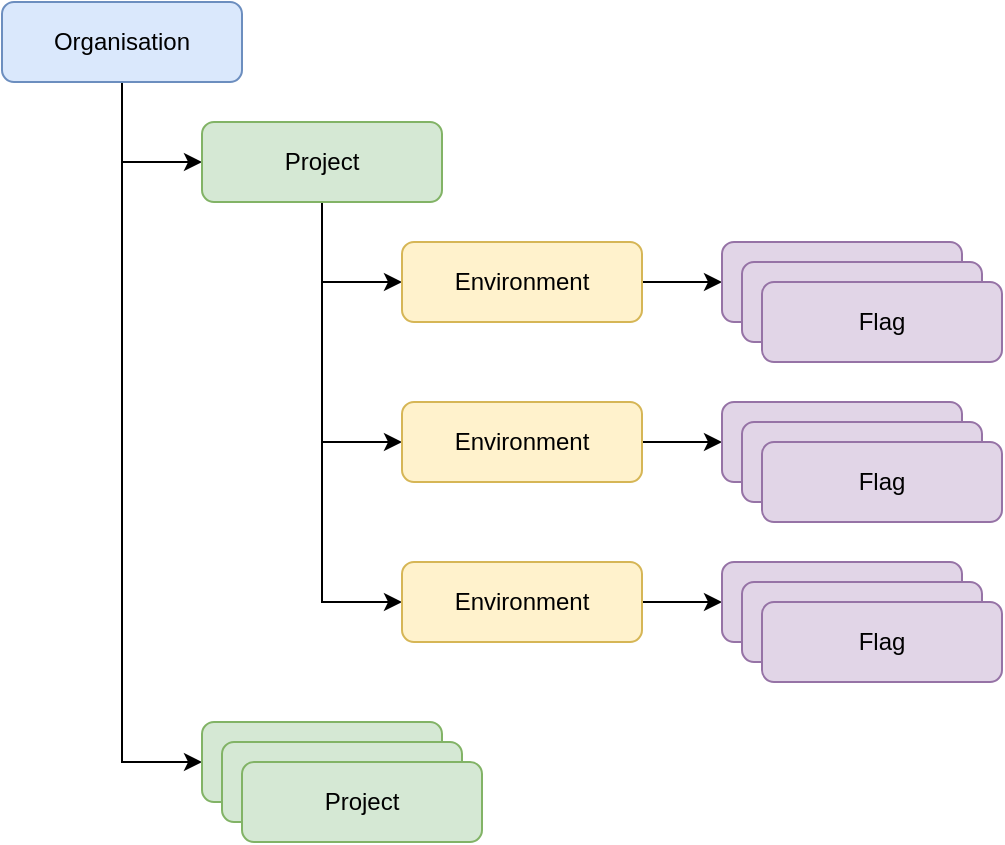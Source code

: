 <mxfile version="14.6.6" type="device"><diagram id="6I0OCvxSQrVGMHxT2VVA" name="Page-1"><mxGraphModel dx="956" dy="1381" grid="1" gridSize="10" guides="1" tooltips="1" connect="1" arrows="1" fold="1" page="1" pageScale="1" pageWidth="850" pageHeight="1100" math="0" shadow="0"><root><mxCell id="0"/><mxCell id="1" parent="0"/><mxCell id="IxILeZH8XGu2t0ZPnXaY-5" style="edgeStyle=orthogonalEdgeStyle;rounded=0;orthogonalLoop=1;jettySize=auto;html=1;entryX=0;entryY=0.5;entryDx=0;entryDy=0;" edge="1" parent="1" source="IxILeZH8XGu2t0ZPnXaY-1" target="IxILeZH8XGu2t0ZPnXaY-3"><mxGeometry relative="1" as="geometry"/></mxCell><mxCell id="IxILeZH8XGu2t0ZPnXaY-14" style="edgeStyle=orthogonalEdgeStyle;rounded=0;orthogonalLoop=1;jettySize=auto;html=1;entryX=0;entryY=0.5;entryDx=0;entryDy=0;" edge="1" parent="1" source="IxILeZH8XGu2t0ZPnXaY-1" target="IxILeZH8XGu2t0ZPnXaY-13"><mxGeometry relative="1" as="geometry"/></mxCell><mxCell id="IxILeZH8XGu2t0ZPnXaY-1" value="Organisation" style="rounded=1;whiteSpace=wrap;html=1;fillColor=#dae8fc;strokeColor=#6c8ebf;" vertex="1" parent="1"><mxGeometry x="40" y="40" width="120" height="40" as="geometry"/></mxCell><mxCell id="IxILeZH8XGu2t0ZPnXaY-7" style="edgeStyle=orthogonalEdgeStyle;rounded=0;orthogonalLoop=1;jettySize=auto;html=1;entryX=0;entryY=0.5;entryDx=0;entryDy=0;" edge="1" parent="1" source="IxILeZH8XGu2t0ZPnXaY-3" target="IxILeZH8XGu2t0ZPnXaY-6"><mxGeometry relative="1" as="geometry"/></mxCell><mxCell id="IxILeZH8XGu2t0ZPnXaY-11" style="edgeStyle=orthogonalEdgeStyle;rounded=0;orthogonalLoop=1;jettySize=auto;html=1;entryX=0;entryY=0.5;entryDx=0;entryDy=0;" edge="1" parent="1" source="IxILeZH8XGu2t0ZPnXaY-3" target="IxILeZH8XGu2t0ZPnXaY-9"><mxGeometry relative="1" as="geometry"/></mxCell><mxCell id="IxILeZH8XGu2t0ZPnXaY-12" style="edgeStyle=orthogonalEdgeStyle;rounded=0;orthogonalLoop=1;jettySize=auto;html=1;entryX=0;entryY=0.5;entryDx=0;entryDy=0;" edge="1" parent="1" source="IxILeZH8XGu2t0ZPnXaY-3" target="IxILeZH8XGu2t0ZPnXaY-8"><mxGeometry relative="1" as="geometry"/></mxCell><mxCell id="IxILeZH8XGu2t0ZPnXaY-3" value="Project" style="rounded=1;whiteSpace=wrap;html=1;fillColor=#d5e8d4;strokeColor=#82b366;" vertex="1" parent="1"><mxGeometry x="140" y="100" width="120" height="40" as="geometry"/></mxCell><mxCell id="IxILeZH8XGu2t0ZPnXaY-20" style="edgeStyle=orthogonalEdgeStyle;rounded=0;orthogonalLoop=1;jettySize=auto;html=1;entryX=0;entryY=0.5;entryDx=0;entryDy=0;" edge="1" parent="1" source="IxILeZH8XGu2t0ZPnXaY-6" target="IxILeZH8XGu2t0ZPnXaY-15"><mxGeometry relative="1" as="geometry"/></mxCell><mxCell id="IxILeZH8XGu2t0ZPnXaY-6" value="Environment" style="rounded=1;whiteSpace=wrap;html=1;fillColor=#fff2cc;strokeColor=#d6b656;" vertex="1" parent="1"><mxGeometry x="240" y="160" width="120" height="40" as="geometry"/></mxCell><mxCell id="IxILeZH8XGu2t0ZPnXaY-28" style="edgeStyle=orthogonalEdgeStyle;rounded=0;orthogonalLoop=1;jettySize=auto;html=1;entryX=0;entryY=0.5;entryDx=0;entryDy=0;" edge="1" parent="1" source="IxILeZH8XGu2t0ZPnXaY-8" target="IxILeZH8XGu2t0ZPnXaY-25"><mxGeometry relative="1" as="geometry"/></mxCell><mxCell id="IxILeZH8XGu2t0ZPnXaY-8" value="Environment" style="rounded=1;whiteSpace=wrap;html=1;fillColor=#fff2cc;strokeColor=#d6b656;" vertex="1" parent="1"><mxGeometry x="240" y="320" width="120" height="40" as="geometry"/></mxCell><mxCell id="IxILeZH8XGu2t0ZPnXaY-24" style="edgeStyle=orthogonalEdgeStyle;rounded=0;orthogonalLoop=1;jettySize=auto;html=1;entryX=0;entryY=0.5;entryDx=0;entryDy=0;" edge="1" parent="1" source="IxILeZH8XGu2t0ZPnXaY-9" target="IxILeZH8XGu2t0ZPnXaY-21"><mxGeometry relative="1" as="geometry"/></mxCell><mxCell id="IxILeZH8XGu2t0ZPnXaY-9" value="Environment" style="rounded=1;whiteSpace=wrap;html=1;fillColor=#fff2cc;strokeColor=#d6b656;" vertex="1" parent="1"><mxGeometry x="240" y="240" width="120" height="40" as="geometry"/></mxCell><mxCell id="IxILeZH8XGu2t0ZPnXaY-13" value="Project" style="rounded=1;whiteSpace=wrap;html=1;fillColor=#d5e8d4;strokeColor=#82b366;" vertex="1" parent="1"><mxGeometry x="140" y="400" width="120" height="40" as="geometry"/></mxCell><mxCell id="IxILeZH8XGu2t0ZPnXaY-15" value="Flag" style="rounded=1;whiteSpace=wrap;html=1;fillColor=#e1d5e7;strokeColor=#9673a6;" vertex="1" parent="1"><mxGeometry x="400" y="160" width="120" height="40" as="geometry"/></mxCell><mxCell id="IxILeZH8XGu2t0ZPnXaY-16" value="Flag" style="rounded=1;whiteSpace=wrap;html=1;fillColor=#e1d5e7;strokeColor=#9673a6;" vertex="1" parent="1"><mxGeometry x="410" y="170" width="120" height="40" as="geometry"/></mxCell><mxCell id="IxILeZH8XGu2t0ZPnXaY-17" value="Flag" style="rounded=1;whiteSpace=wrap;html=1;fillColor=#e1d5e7;strokeColor=#9673a6;" vertex="1" parent="1"><mxGeometry x="420" y="180" width="120" height="40" as="geometry"/></mxCell><mxCell id="IxILeZH8XGu2t0ZPnXaY-18" value="Project" style="rounded=1;whiteSpace=wrap;html=1;fillColor=#d5e8d4;strokeColor=#82b366;" vertex="1" parent="1"><mxGeometry x="150" y="410" width="120" height="40" as="geometry"/></mxCell><mxCell id="IxILeZH8XGu2t0ZPnXaY-19" value="Project" style="rounded=1;whiteSpace=wrap;html=1;fillColor=#d5e8d4;strokeColor=#82b366;" vertex="1" parent="1"><mxGeometry x="160" y="420" width="120" height="40" as="geometry"/></mxCell><mxCell id="IxILeZH8XGu2t0ZPnXaY-21" value="Flag" style="rounded=1;whiteSpace=wrap;html=1;fillColor=#e1d5e7;strokeColor=#9673a6;" vertex="1" parent="1"><mxGeometry x="400" y="240" width="120" height="40" as="geometry"/></mxCell><mxCell id="IxILeZH8XGu2t0ZPnXaY-22" value="Flag" style="rounded=1;whiteSpace=wrap;html=1;fillColor=#e1d5e7;strokeColor=#9673a6;" vertex="1" parent="1"><mxGeometry x="410" y="250" width="120" height="40" as="geometry"/></mxCell><mxCell id="IxILeZH8XGu2t0ZPnXaY-23" value="Flag" style="rounded=1;whiteSpace=wrap;html=1;fillColor=#e1d5e7;strokeColor=#9673a6;" vertex="1" parent="1"><mxGeometry x="420" y="260" width="120" height="40" as="geometry"/></mxCell><mxCell id="IxILeZH8XGu2t0ZPnXaY-25" value="Flag" style="rounded=1;whiteSpace=wrap;html=1;fillColor=#e1d5e7;strokeColor=#9673a6;" vertex="1" parent="1"><mxGeometry x="400" y="320" width="120" height="40" as="geometry"/></mxCell><mxCell id="IxILeZH8XGu2t0ZPnXaY-26" value="Flag" style="rounded=1;whiteSpace=wrap;html=1;fillColor=#e1d5e7;strokeColor=#9673a6;" vertex="1" parent="1"><mxGeometry x="410" y="330" width="120" height="40" as="geometry"/></mxCell><mxCell id="IxILeZH8XGu2t0ZPnXaY-27" value="Flag" style="rounded=1;whiteSpace=wrap;html=1;fillColor=#e1d5e7;strokeColor=#9673a6;" vertex="1" parent="1"><mxGeometry x="420" y="340" width="120" height="40" as="geometry"/></mxCell></root></mxGraphModel></diagram></mxfile>